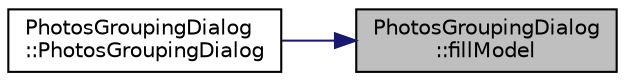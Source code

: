 digraph "PhotosGroupingDialog::fillModel"
{
 // LATEX_PDF_SIZE
  edge [fontname="Helvetica",fontsize="10",labelfontname="Helvetica",labelfontsize="10"];
  node [fontname="Helvetica",fontsize="10",shape=record];
  rankdir="RL";
  Node1 [label="PhotosGroupingDialog\l::fillModel",height=0.2,width=0.4,color="black", fillcolor="grey75", style="filled", fontcolor="black",tooltip=" "];
  Node1 -> Node2 [dir="back",color="midnightblue",fontsize="10",style="solid",fontname="Helvetica"];
  Node2 [label="PhotosGroupingDialog\l::PhotosGroupingDialog",height=0.2,width=0.4,color="black", fillcolor="white", style="filled",URL="$class_photos_grouping_dialog.html#aeed3a4a101b4a4397df363f55f3dc7a1",tooltip=" "];
}
